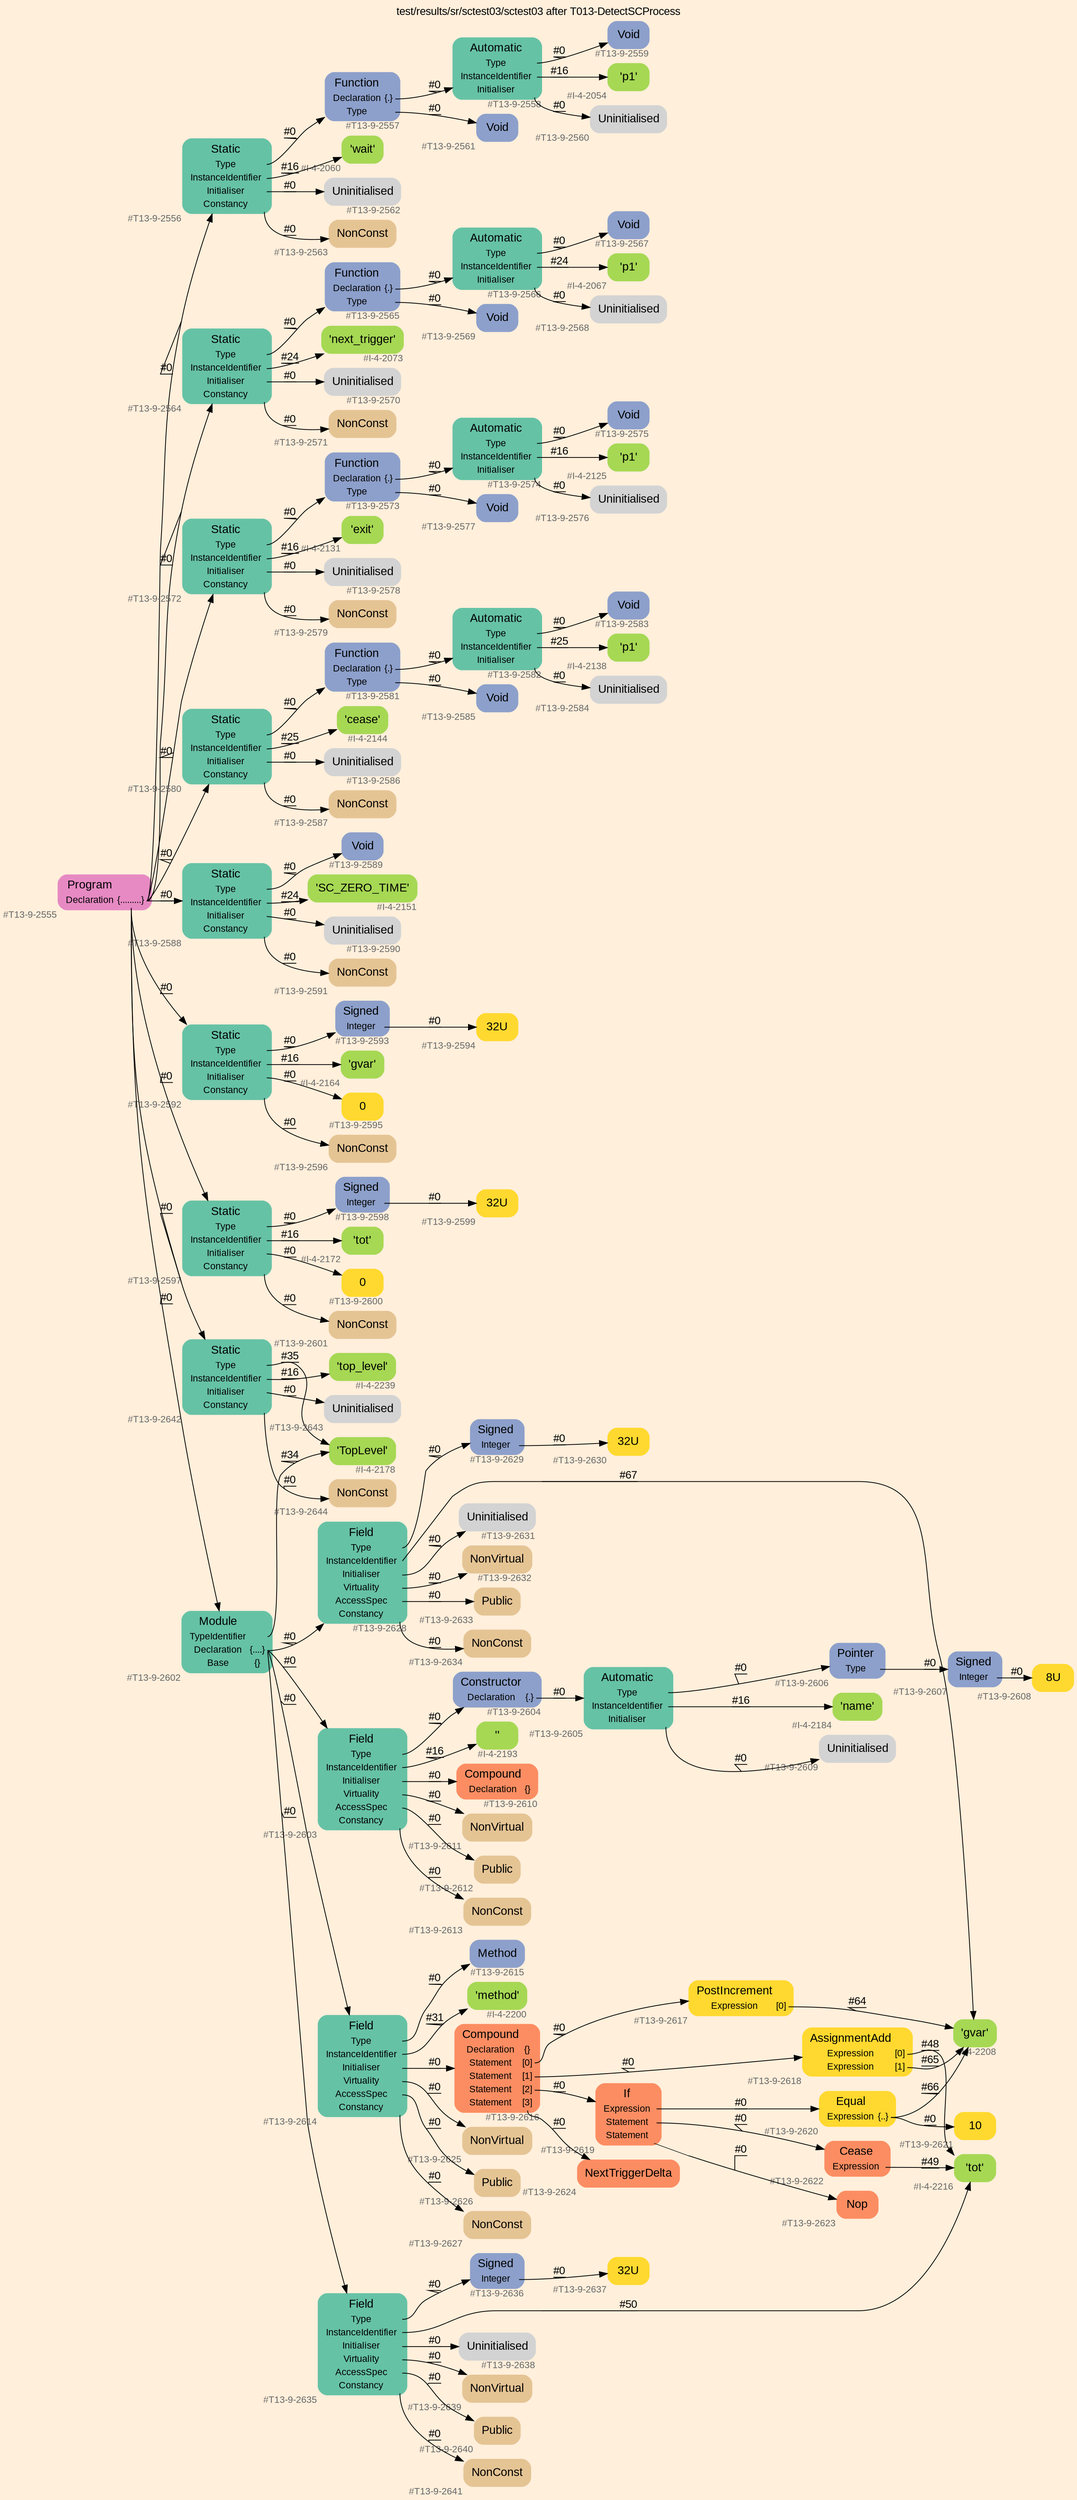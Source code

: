 digraph "test/results/sr/sctest03/sctest03 after T013-DetectSCProcess" {
label = "test/results/sr/sctest03/sctest03 after T013-DetectSCProcess"
labelloc = t
graph [
    rankdir = "LR"
    ranksep = 0.3
    bgcolor = antiquewhite1
    color = black
    fontcolor = black
    fontname = "Arial"
];
node [
    fontname = "Arial"
];
edge [
    fontname = "Arial"
];

// -------------------- node figure --------------------
// -------- block #T13-9-2555 ----------
"#T13-9-2555" [
    fillcolor = "/set28/4"
    xlabel = "#T13-9-2555"
    fontsize = "12"
    fontcolor = grey40
    shape = "plaintext"
    label = <<TABLE BORDER="0" CELLBORDER="0" CELLSPACING="0">
     <TR><TD><FONT COLOR="black" POINT-SIZE="15">Program</FONT></TD></TR>
     <TR><TD><FONT COLOR="black" POINT-SIZE="12">Declaration</FONT></TD><TD PORT="port0"><FONT COLOR="black" POINT-SIZE="12">{.........}</FONT></TD></TR>
    </TABLE>>
    style = "rounded,filled"
];

// -------- block #T13-9-2556 ----------
"#T13-9-2556" [
    fillcolor = "/set28/1"
    xlabel = "#T13-9-2556"
    fontsize = "12"
    fontcolor = grey40
    shape = "plaintext"
    label = <<TABLE BORDER="0" CELLBORDER="0" CELLSPACING="0">
     <TR><TD><FONT COLOR="black" POINT-SIZE="15">Static</FONT></TD></TR>
     <TR><TD><FONT COLOR="black" POINT-SIZE="12">Type</FONT></TD><TD PORT="port0"></TD></TR>
     <TR><TD><FONT COLOR="black" POINT-SIZE="12">InstanceIdentifier</FONT></TD><TD PORT="port1"></TD></TR>
     <TR><TD><FONT COLOR="black" POINT-SIZE="12">Initialiser</FONT></TD><TD PORT="port2"></TD></TR>
     <TR><TD><FONT COLOR="black" POINT-SIZE="12">Constancy</FONT></TD><TD PORT="port3"></TD></TR>
    </TABLE>>
    style = "rounded,filled"
];

// -------- block #T13-9-2557 ----------
"#T13-9-2557" [
    fillcolor = "/set28/3"
    xlabel = "#T13-9-2557"
    fontsize = "12"
    fontcolor = grey40
    shape = "plaintext"
    label = <<TABLE BORDER="0" CELLBORDER="0" CELLSPACING="0">
     <TR><TD><FONT COLOR="black" POINT-SIZE="15">Function</FONT></TD></TR>
     <TR><TD><FONT COLOR="black" POINT-SIZE="12">Declaration</FONT></TD><TD PORT="port0"><FONT COLOR="black" POINT-SIZE="12">{.}</FONT></TD></TR>
     <TR><TD><FONT COLOR="black" POINT-SIZE="12">Type</FONT></TD><TD PORT="port1"></TD></TR>
    </TABLE>>
    style = "rounded,filled"
];

// -------- block #T13-9-2558 ----------
"#T13-9-2558" [
    fillcolor = "/set28/1"
    xlabel = "#T13-9-2558"
    fontsize = "12"
    fontcolor = grey40
    shape = "plaintext"
    label = <<TABLE BORDER="0" CELLBORDER="0" CELLSPACING="0">
     <TR><TD><FONT COLOR="black" POINT-SIZE="15">Automatic</FONT></TD></TR>
     <TR><TD><FONT COLOR="black" POINT-SIZE="12">Type</FONT></TD><TD PORT="port0"></TD></TR>
     <TR><TD><FONT COLOR="black" POINT-SIZE="12">InstanceIdentifier</FONT></TD><TD PORT="port1"></TD></TR>
     <TR><TD><FONT COLOR="black" POINT-SIZE="12">Initialiser</FONT></TD><TD PORT="port2"></TD></TR>
    </TABLE>>
    style = "rounded,filled"
];

// -------- block #T13-9-2559 ----------
"#T13-9-2559" [
    fillcolor = "/set28/3"
    xlabel = "#T13-9-2559"
    fontsize = "12"
    fontcolor = grey40
    shape = "plaintext"
    label = <<TABLE BORDER="0" CELLBORDER="0" CELLSPACING="0">
     <TR><TD><FONT COLOR="black" POINT-SIZE="15">Void</FONT></TD></TR>
    </TABLE>>
    style = "rounded,filled"
];

// -------- block #I-4-2054 ----------
"#I-4-2054" [
    fillcolor = "/set28/5"
    xlabel = "#I-4-2054"
    fontsize = "12"
    fontcolor = grey40
    shape = "plaintext"
    label = <<TABLE BORDER="0" CELLBORDER="0" CELLSPACING="0">
     <TR><TD><FONT COLOR="black" POINT-SIZE="15">'p1'</FONT></TD></TR>
    </TABLE>>
    style = "rounded,filled"
];

// -------- block #T13-9-2560 ----------
"#T13-9-2560" [
    xlabel = "#T13-9-2560"
    fontsize = "12"
    fontcolor = grey40
    shape = "plaintext"
    label = <<TABLE BORDER="0" CELLBORDER="0" CELLSPACING="0">
     <TR><TD><FONT COLOR="black" POINT-SIZE="15">Uninitialised</FONT></TD></TR>
    </TABLE>>
    style = "rounded,filled"
];

// -------- block #T13-9-2561 ----------
"#T13-9-2561" [
    fillcolor = "/set28/3"
    xlabel = "#T13-9-2561"
    fontsize = "12"
    fontcolor = grey40
    shape = "plaintext"
    label = <<TABLE BORDER="0" CELLBORDER="0" CELLSPACING="0">
     <TR><TD><FONT COLOR="black" POINT-SIZE="15">Void</FONT></TD></TR>
    </TABLE>>
    style = "rounded,filled"
];

// -------- block #I-4-2060 ----------
"#I-4-2060" [
    fillcolor = "/set28/5"
    xlabel = "#I-4-2060"
    fontsize = "12"
    fontcolor = grey40
    shape = "plaintext"
    label = <<TABLE BORDER="0" CELLBORDER="0" CELLSPACING="0">
     <TR><TD><FONT COLOR="black" POINT-SIZE="15">'wait'</FONT></TD></TR>
    </TABLE>>
    style = "rounded,filled"
];

// -------- block #T13-9-2562 ----------
"#T13-9-2562" [
    xlabel = "#T13-9-2562"
    fontsize = "12"
    fontcolor = grey40
    shape = "plaintext"
    label = <<TABLE BORDER="0" CELLBORDER="0" CELLSPACING="0">
     <TR><TD><FONT COLOR="black" POINT-SIZE="15">Uninitialised</FONT></TD></TR>
    </TABLE>>
    style = "rounded,filled"
];

// -------- block #T13-9-2563 ----------
"#T13-9-2563" [
    fillcolor = "/set28/7"
    xlabel = "#T13-9-2563"
    fontsize = "12"
    fontcolor = grey40
    shape = "plaintext"
    label = <<TABLE BORDER="0" CELLBORDER="0" CELLSPACING="0">
     <TR><TD><FONT COLOR="black" POINT-SIZE="15">NonConst</FONT></TD></TR>
    </TABLE>>
    style = "rounded,filled"
];

// -------- block #T13-9-2564 ----------
"#T13-9-2564" [
    fillcolor = "/set28/1"
    xlabel = "#T13-9-2564"
    fontsize = "12"
    fontcolor = grey40
    shape = "plaintext"
    label = <<TABLE BORDER="0" CELLBORDER="0" CELLSPACING="0">
     <TR><TD><FONT COLOR="black" POINT-SIZE="15">Static</FONT></TD></TR>
     <TR><TD><FONT COLOR="black" POINT-SIZE="12">Type</FONT></TD><TD PORT="port0"></TD></TR>
     <TR><TD><FONT COLOR="black" POINT-SIZE="12">InstanceIdentifier</FONT></TD><TD PORT="port1"></TD></TR>
     <TR><TD><FONT COLOR="black" POINT-SIZE="12">Initialiser</FONT></TD><TD PORT="port2"></TD></TR>
     <TR><TD><FONT COLOR="black" POINT-SIZE="12">Constancy</FONT></TD><TD PORT="port3"></TD></TR>
    </TABLE>>
    style = "rounded,filled"
];

// -------- block #T13-9-2565 ----------
"#T13-9-2565" [
    fillcolor = "/set28/3"
    xlabel = "#T13-9-2565"
    fontsize = "12"
    fontcolor = grey40
    shape = "plaintext"
    label = <<TABLE BORDER="0" CELLBORDER="0" CELLSPACING="0">
     <TR><TD><FONT COLOR="black" POINT-SIZE="15">Function</FONT></TD></TR>
     <TR><TD><FONT COLOR="black" POINT-SIZE="12">Declaration</FONT></TD><TD PORT="port0"><FONT COLOR="black" POINT-SIZE="12">{.}</FONT></TD></TR>
     <TR><TD><FONT COLOR="black" POINT-SIZE="12">Type</FONT></TD><TD PORT="port1"></TD></TR>
    </TABLE>>
    style = "rounded,filled"
];

// -------- block #T13-9-2566 ----------
"#T13-9-2566" [
    fillcolor = "/set28/1"
    xlabel = "#T13-9-2566"
    fontsize = "12"
    fontcolor = grey40
    shape = "plaintext"
    label = <<TABLE BORDER="0" CELLBORDER="0" CELLSPACING="0">
     <TR><TD><FONT COLOR="black" POINT-SIZE="15">Automatic</FONT></TD></TR>
     <TR><TD><FONT COLOR="black" POINT-SIZE="12">Type</FONT></TD><TD PORT="port0"></TD></TR>
     <TR><TD><FONT COLOR="black" POINT-SIZE="12">InstanceIdentifier</FONT></TD><TD PORT="port1"></TD></TR>
     <TR><TD><FONT COLOR="black" POINT-SIZE="12">Initialiser</FONT></TD><TD PORT="port2"></TD></TR>
    </TABLE>>
    style = "rounded,filled"
];

// -------- block #T13-9-2567 ----------
"#T13-9-2567" [
    fillcolor = "/set28/3"
    xlabel = "#T13-9-2567"
    fontsize = "12"
    fontcolor = grey40
    shape = "plaintext"
    label = <<TABLE BORDER="0" CELLBORDER="0" CELLSPACING="0">
     <TR><TD><FONT COLOR="black" POINT-SIZE="15">Void</FONT></TD></TR>
    </TABLE>>
    style = "rounded,filled"
];

// -------- block #I-4-2067 ----------
"#I-4-2067" [
    fillcolor = "/set28/5"
    xlabel = "#I-4-2067"
    fontsize = "12"
    fontcolor = grey40
    shape = "plaintext"
    label = <<TABLE BORDER="0" CELLBORDER="0" CELLSPACING="0">
     <TR><TD><FONT COLOR="black" POINT-SIZE="15">'p1'</FONT></TD></TR>
    </TABLE>>
    style = "rounded,filled"
];

// -------- block #T13-9-2568 ----------
"#T13-9-2568" [
    xlabel = "#T13-9-2568"
    fontsize = "12"
    fontcolor = grey40
    shape = "plaintext"
    label = <<TABLE BORDER="0" CELLBORDER="0" CELLSPACING="0">
     <TR><TD><FONT COLOR="black" POINT-SIZE="15">Uninitialised</FONT></TD></TR>
    </TABLE>>
    style = "rounded,filled"
];

// -------- block #T13-9-2569 ----------
"#T13-9-2569" [
    fillcolor = "/set28/3"
    xlabel = "#T13-9-2569"
    fontsize = "12"
    fontcolor = grey40
    shape = "plaintext"
    label = <<TABLE BORDER="0" CELLBORDER="0" CELLSPACING="0">
     <TR><TD><FONT COLOR="black" POINT-SIZE="15">Void</FONT></TD></TR>
    </TABLE>>
    style = "rounded,filled"
];

// -------- block #I-4-2073 ----------
"#I-4-2073" [
    fillcolor = "/set28/5"
    xlabel = "#I-4-2073"
    fontsize = "12"
    fontcolor = grey40
    shape = "plaintext"
    label = <<TABLE BORDER="0" CELLBORDER="0" CELLSPACING="0">
     <TR><TD><FONT COLOR="black" POINT-SIZE="15">'next_trigger'</FONT></TD></TR>
    </TABLE>>
    style = "rounded,filled"
];

// -------- block #T13-9-2570 ----------
"#T13-9-2570" [
    xlabel = "#T13-9-2570"
    fontsize = "12"
    fontcolor = grey40
    shape = "plaintext"
    label = <<TABLE BORDER="0" CELLBORDER="0" CELLSPACING="0">
     <TR><TD><FONT COLOR="black" POINT-SIZE="15">Uninitialised</FONT></TD></TR>
    </TABLE>>
    style = "rounded,filled"
];

// -------- block #T13-9-2571 ----------
"#T13-9-2571" [
    fillcolor = "/set28/7"
    xlabel = "#T13-9-2571"
    fontsize = "12"
    fontcolor = grey40
    shape = "plaintext"
    label = <<TABLE BORDER="0" CELLBORDER="0" CELLSPACING="0">
     <TR><TD><FONT COLOR="black" POINT-SIZE="15">NonConst</FONT></TD></TR>
    </TABLE>>
    style = "rounded,filled"
];

// -------- block #T13-9-2572 ----------
"#T13-9-2572" [
    fillcolor = "/set28/1"
    xlabel = "#T13-9-2572"
    fontsize = "12"
    fontcolor = grey40
    shape = "plaintext"
    label = <<TABLE BORDER="0" CELLBORDER="0" CELLSPACING="0">
     <TR><TD><FONT COLOR="black" POINT-SIZE="15">Static</FONT></TD></TR>
     <TR><TD><FONT COLOR="black" POINT-SIZE="12">Type</FONT></TD><TD PORT="port0"></TD></TR>
     <TR><TD><FONT COLOR="black" POINT-SIZE="12">InstanceIdentifier</FONT></TD><TD PORT="port1"></TD></TR>
     <TR><TD><FONT COLOR="black" POINT-SIZE="12">Initialiser</FONT></TD><TD PORT="port2"></TD></TR>
     <TR><TD><FONT COLOR="black" POINT-SIZE="12">Constancy</FONT></TD><TD PORT="port3"></TD></TR>
    </TABLE>>
    style = "rounded,filled"
];

// -------- block #T13-9-2573 ----------
"#T13-9-2573" [
    fillcolor = "/set28/3"
    xlabel = "#T13-9-2573"
    fontsize = "12"
    fontcolor = grey40
    shape = "plaintext"
    label = <<TABLE BORDER="0" CELLBORDER="0" CELLSPACING="0">
     <TR><TD><FONT COLOR="black" POINT-SIZE="15">Function</FONT></TD></TR>
     <TR><TD><FONT COLOR="black" POINT-SIZE="12">Declaration</FONT></TD><TD PORT="port0"><FONT COLOR="black" POINT-SIZE="12">{.}</FONT></TD></TR>
     <TR><TD><FONT COLOR="black" POINT-SIZE="12">Type</FONT></TD><TD PORT="port1"></TD></TR>
    </TABLE>>
    style = "rounded,filled"
];

// -------- block #T13-9-2574 ----------
"#T13-9-2574" [
    fillcolor = "/set28/1"
    xlabel = "#T13-9-2574"
    fontsize = "12"
    fontcolor = grey40
    shape = "plaintext"
    label = <<TABLE BORDER="0" CELLBORDER="0" CELLSPACING="0">
     <TR><TD><FONT COLOR="black" POINT-SIZE="15">Automatic</FONT></TD></TR>
     <TR><TD><FONT COLOR="black" POINT-SIZE="12">Type</FONT></TD><TD PORT="port0"></TD></TR>
     <TR><TD><FONT COLOR="black" POINT-SIZE="12">InstanceIdentifier</FONT></TD><TD PORT="port1"></TD></TR>
     <TR><TD><FONT COLOR="black" POINT-SIZE="12">Initialiser</FONT></TD><TD PORT="port2"></TD></TR>
    </TABLE>>
    style = "rounded,filled"
];

// -------- block #T13-9-2575 ----------
"#T13-9-2575" [
    fillcolor = "/set28/3"
    xlabel = "#T13-9-2575"
    fontsize = "12"
    fontcolor = grey40
    shape = "plaintext"
    label = <<TABLE BORDER="0" CELLBORDER="0" CELLSPACING="0">
     <TR><TD><FONT COLOR="black" POINT-SIZE="15">Void</FONT></TD></TR>
    </TABLE>>
    style = "rounded,filled"
];

// -------- block #I-4-2125 ----------
"#I-4-2125" [
    fillcolor = "/set28/5"
    xlabel = "#I-4-2125"
    fontsize = "12"
    fontcolor = grey40
    shape = "plaintext"
    label = <<TABLE BORDER="0" CELLBORDER="0" CELLSPACING="0">
     <TR><TD><FONT COLOR="black" POINT-SIZE="15">'p1'</FONT></TD></TR>
    </TABLE>>
    style = "rounded,filled"
];

// -------- block #T13-9-2576 ----------
"#T13-9-2576" [
    xlabel = "#T13-9-2576"
    fontsize = "12"
    fontcolor = grey40
    shape = "plaintext"
    label = <<TABLE BORDER="0" CELLBORDER="0" CELLSPACING="0">
     <TR><TD><FONT COLOR="black" POINT-SIZE="15">Uninitialised</FONT></TD></TR>
    </TABLE>>
    style = "rounded,filled"
];

// -------- block #T13-9-2577 ----------
"#T13-9-2577" [
    fillcolor = "/set28/3"
    xlabel = "#T13-9-2577"
    fontsize = "12"
    fontcolor = grey40
    shape = "plaintext"
    label = <<TABLE BORDER="0" CELLBORDER="0" CELLSPACING="0">
     <TR><TD><FONT COLOR="black" POINT-SIZE="15">Void</FONT></TD></TR>
    </TABLE>>
    style = "rounded,filled"
];

// -------- block #I-4-2131 ----------
"#I-4-2131" [
    fillcolor = "/set28/5"
    xlabel = "#I-4-2131"
    fontsize = "12"
    fontcolor = grey40
    shape = "plaintext"
    label = <<TABLE BORDER="0" CELLBORDER="0" CELLSPACING="0">
     <TR><TD><FONT COLOR="black" POINT-SIZE="15">'exit'</FONT></TD></TR>
    </TABLE>>
    style = "rounded,filled"
];

// -------- block #T13-9-2578 ----------
"#T13-9-2578" [
    xlabel = "#T13-9-2578"
    fontsize = "12"
    fontcolor = grey40
    shape = "plaintext"
    label = <<TABLE BORDER="0" CELLBORDER="0" CELLSPACING="0">
     <TR><TD><FONT COLOR="black" POINT-SIZE="15">Uninitialised</FONT></TD></TR>
    </TABLE>>
    style = "rounded,filled"
];

// -------- block #T13-9-2579 ----------
"#T13-9-2579" [
    fillcolor = "/set28/7"
    xlabel = "#T13-9-2579"
    fontsize = "12"
    fontcolor = grey40
    shape = "plaintext"
    label = <<TABLE BORDER="0" CELLBORDER="0" CELLSPACING="0">
     <TR><TD><FONT COLOR="black" POINT-SIZE="15">NonConst</FONT></TD></TR>
    </TABLE>>
    style = "rounded,filled"
];

// -------- block #T13-9-2580 ----------
"#T13-9-2580" [
    fillcolor = "/set28/1"
    xlabel = "#T13-9-2580"
    fontsize = "12"
    fontcolor = grey40
    shape = "plaintext"
    label = <<TABLE BORDER="0" CELLBORDER="0" CELLSPACING="0">
     <TR><TD><FONT COLOR="black" POINT-SIZE="15">Static</FONT></TD></TR>
     <TR><TD><FONT COLOR="black" POINT-SIZE="12">Type</FONT></TD><TD PORT="port0"></TD></TR>
     <TR><TD><FONT COLOR="black" POINT-SIZE="12">InstanceIdentifier</FONT></TD><TD PORT="port1"></TD></TR>
     <TR><TD><FONT COLOR="black" POINT-SIZE="12">Initialiser</FONT></TD><TD PORT="port2"></TD></TR>
     <TR><TD><FONT COLOR="black" POINT-SIZE="12">Constancy</FONT></TD><TD PORT="port3"></TD></TR>
    </TABLE>>
    style = "rounded,filled"
];

// -------- block #T13-9-2581 ----------
"#T13-9-2581" [
    fillcolor = "/set28/3"
    xlabel = "#T13-9-2581"
    fontsize = "12"
    fontcolor = grey40
    shape = "plaintext"
    label = <<TABLE BORDER="0" CELLBORDER="0" CELLSPACING="0">
     <TR><TD><FONT COLOR="black" POINT-SIZE="15">Function</FONT></TD></TR>
     <TR><TD><FONT COLOR="black" POINT-SIZE="12">Declaration</FONT></TD><TD PORT="port0"><FONT COLOR="black" POINT-SIZE="12">{.}</FONT></TD></TR>
     <TR><TD><FONT COLOR="black" POINT-SIZE="12">Type</FONT></TD><TD PORT="port1"></TD></TR>
    </TABLE>>
    style = "rounded,filled"
];

// -------- block #T13-9-2582 ----------
"#T13-9-2582" [
    fillcolor = "/set28/1"
    xlabel = "#T13-9-2582"
    fontsize = "12"
    fontcolor = grey40
    shape = "plaintext"
    label = <<TABLE BORDER="0" CELLBORDER="0" CELLSPACING="0">
     <TR><TD><FONT COLOR="black" POINT-SIZE="15">Automatic</FONT></TD></TR>
     <TR><TD><FONT COLOR="black" POINT-SIZE="12">Type</FONT></TD><TD PORT="port0"></TD></TR>
     <TR><TD><FONT COLOR="black" POINT-SIZE="12">InstanceIdentifier</FONT></TD><TD PORT="port1"></TD></TR>
     <TR><TD><FONT COLOR="black" POINT-SIZE="12">Initialiser</FONT></TD><TD PORT="port2"></TD></TR>
    </TABLE>>
    style = "rounded,filled"
];

// -------- block #T13-9-2583 ----------
"#T13-9-2583" [
    fillcolor = "/set28/3"
    xlabel = "#T13-9-2583"
    fontsize = "12"
    fontcolor = grey40
    shape = "plaintext"
    label = <<TABLE BORDER="0" CELLBORDER="0" CELLSPACING="0">
     <TR><TD><FONT COLOR="black" POINT-SIZE="15">Void</FONT></TD></TR>
    </TABLE>>
    style = "rounded,filled"
];

// -------- block #I-4-2138 ----------
"#I-4-2138" [
    fillcolor = "/set28/5"
    xlabel = "#I-4-2138"
    fontsize = "12"
    fontcolor = grey40
    shape = "plaintext"
    label = <<TABLE BORDER="0" CELLBORDER="0" CELLSPACING="0">
     <TR><TD><FONT COLOR="black" POINT-SIZE="15">'p1'</FONT></TD></TR>
    </TABLE>>
    style = "rounded,filled"
];

// -------- block #T13-9-2584 ----------
"#T13-9-2584" [
    xlabel = "#T13-9-2584"
    fontsize = "12"
    fontcolor = grey40
    shape = "plaintext"
    label = <<TABLE BORDER="0" CELLBORDER="0" CELLSPACING="0">
     <TR><TD><FONT COLOR="black" POINT-SIZE="15">Uninitialised</FONT></TD></TR>
    </TABLE>>
    style = "rounded,filled"
];

// -------- block #T13-9-2585 ----------
"#T13-9-2585" [
    fillcolor = "/set28/3"
    xlabel = "#T13-9-2585"
    fontsize = "12"
    fontcolor = grey40
    shape = "plaintext"
    label = <<TABLE BORDER="0" CELLBORDER="0" CELLSPACING="0">
     <TR><TD><FONT COLOR="black" POINT-SIZE="15">Void</FONT></TD></TR>
    </TABLE>>
    style = "rounded,filled"
];

// -------- block #I-4-2144 ----------
"#I-4-2144" [
    fillcolor = "/set28/5"
    xlabel = "#I-4-2144"
    fontsize = "12"
    fontcolor = grey40
    shape = "plaintext"
    label = <<TABLE BORDER="0" CELLBORDER="0" CELLSPACING="0">
     <TR><TD><FONT COLOR="black" POINT-SIZE="15">'cease'</FONT></TD></TR>
    </TABLE>>
    style = "rounded,filled"
];

// -------- block #T13-9-2586 ----------
"#T13-9-2586" [
    xlabel = "#T13-9-2586"
    fontsize = "12"
    fontcolor = grey40
    shape = "plaintext"
    label = <<TABLE BORDER="0" CELLBORDER="0" CELLSPACING="0">
     <TR><TD><FONT COLOR="black" POINT-SIZE="15">Uninitialised</FONT></TD></TR>
    </TABLE>>
    style = "rounded,filled"
];

// -------- block #T13-9-2587 ----------
"#T13-9-2587" [
    fillcolor = "/set28/7"
    xlabel = "#T13-9-2587"
    fontsize = "12"
    fontcolor = grey40
    shape = "plaintext"
    label = <<TABLE BORDER="0" CELLBORDER="0" CELLSPACING="0">
     <TR><TD><FONT COLOR="black" POINT-SIZE="15">NonConst</FONT></TD></TR>
    </TABLE>>
    style = "rounded,filled"
];

// -------- block #T13-9-2588 ----------
"#T13-9-2588" [
    fillcolor = "/set28/1"
    xlabel = "#T13-9-2588"
    fontsize = "12"
    fontcolor = grey40
    shape = "plaintext"
    label = <<TABLE BORDER="0" CELLBORDER="0" CELLSPACING="0">
     <TR><TD><FONT COLOR="black" POINT-SIZE="15">Static</FONT></TD></TR>
     <TR><TD><FONT COLOR="black" POINT-SIZE="12">Type</FONT></TD><TD PORT="port0"></TD></TR>
     <TR><TD><FONT COLOR="black" POINT-SIZE="12">InstanceIdentifier</FONT></TD><TD PORT="port1"></TD></TR>
     <TR><TD><FONT COLOR="black" POINT-SIZE="12">Initialiser</FONT></TD><TD PORT="port2"></TD></TR>
     <TR><TD><FONT COLOR="black" POINT-SIZE="12">Constancy</FONT></TD><TD PORT="port3"></TD></TR>
    </TABLE>>
    style = "rounded,filled"
];

// -------- block #T13-9-2589 ----------
"#T13-9-2589" [
    fillcolor = "/set28/3"
    xlabel = "#T13-9-2589"
    fontsize = "12"
    fontcolor = grey40
    shape = "plaintext"
    label = <<TABLE BORDER="0" CELLBORDER="0" CELLSPACING="0">
     <TR><TD><FONT COLOR="black" POINT-SIZE="15">Void</FONT></TD></TR>
    </TABLE>>
    style = "rounded,filled"
];

// -------- block #I-4-2151 ----------
"#I-4-2151" [
    fillcolor = "/set28/5"
    xlabel = "#I-4-2151"
    fontsize = "12"
    fontcolor = grey40
    shape = "plaintext"
    label = <<TABLE BORDER="0" CELLBORDER="0" CELLSPACING="0">
     <TR><TD><FONT COLOR="black" POINT-SIZE="15">'SC_ZERO_TIME'</FONT></TD></TR>
    </TABLE>>
    style = "rounded,filled"
];

// -------- block #T13-9-2590 ----------
"#T13-9-2590" [
    xlabel = "#T13-9-2590"
    fontsize = "12"
    fontcolor = grey40
    shape = "plaintext"
    label = <<TABLE BORDER="0" CELLBORDER="0" CELLSPACING="0">
     <TR><TD><FONT COLOR="black" POINT-SIZE="15">Uninitialised</FONT></TD></TR>
    </TABLE>>
    style = "rounded,filled"
];

// -------- block #T13-9-2591 ----------
"#T13-9-2591" [
    fillcolor = "/set28/7"
    xlabel = "#T13-9-2591"
    fontsize = "12"
    fontcolor = grey40
    shape = "plaintext"
    label = <<TABLE BORDER="0" CELLBORDER="0" CELLSPACING="0">
     <TR><TD><FONT COLOR="black" POINT-SIZE="15">NonConst</FONT></TD></TR>
    </TABLE>>
    style = "rounded,filled"
];

// -------- block #T13-9-2592 ----------
"#T13-9-2592" [
    fillcolor = "/set28/1"
    xlabel = "#T13-9-2592"
    fontsize = "12"
    fontcolor = grey40
    shape = "plaintext"
    label = <<TABLE BORDER="0" CELLBORDER="0" CELLSPACING="0">
     <TR><TD><FONT COLOR="black" POINT-SIZE="15">Static</FONT></TD></TR>
     <TR><TD><FONT COLOR="black" POINT-SIZE="12">Type</FONT></TD><TD PORT="port0"></TD></TR>
     <TR><TD><FONT COLOR="black" POINT-SIZE="12">InstanceIdentifier</FONT></TD><TD PORT="port1"></TD></TR>
     <TR><TD><FONT COLOR="black" POINT-SIZE="12">Initialiser</FONT></TD><TD PORT="port2"></TD></TR>
     <TR><TD><FONT COLOR="black" POINT-SIZE="12">Constancy</FONT></TD><TD PORT="port3"></TD></TR>
    </TABLE>>
    style = "rounded,filled"
];

// -------- block #T13-9-2593 ----------
"#T13-9-2593" [
    fillcolor = "/set28/3"
    xlabel = "#T13-9-2593"
    fontsize = "12"
    fontcolor = grey40
    shape = "plaintext"
    label = <<TABLE BORDER="0" CELLBORDER="0" CELLSPACING="0">
     <TR><TD><FONT COLOR="black" POINT-SIZE="15">Signed</FONT></TD></TR>
     <TR><TD><FONT COLOR="black" POINT-SIZE="12">Integer</FONT></TD><TD PORT="port0"></TD></TR>
    </TABLE>>
    style = "rounded,filled"
];

// -------- block #T13-9-2594 ----------
"#T13-9-2594" [
    fillcolor = "/set28/6"
    xlabel = "#T13-9-2594"
    fontsize = "12"
    fontcolor = grey40
    shape = "plaintext"
    label = <<TABLE BORDER="0" CELLBORDER="0" CELLSPACING="0">
     <TR><TD><FONT COLOR="black" POINT-SIZE="15">32U</FONT></TD></TR>
    </TABLE>>
    style = "rounded,filled"
];

// -------- block #I-4-2164 ----------
"#I-4-2164" [
    fillcolor = "/set28/5"
    xlabel = "#I-4-2164"
    fontsize = "12"
    fontcolor = grey40
    shape = "plaintext"
    label = <<TABLE BORDER="0" CELLBORDER="0" CELLSPACING="0">
     <TR><TD><FONT COLOR="black" POINT-SIZE="15">'gvar'</FONT></TD></TR>
    </TABLE>>
    style = "rounded,filled"
];

// -------- block #T13-9-2595 ----------
"#T13-9-2595" [
    fillcolor = "/set28/6"
    xlabel = "#T13-9-2595"
    fontsize = "12"
    fontcolor = grey40
    shape = "plaintext"
    label = <<TABLE BORDER="0" CELLBORDER="0" CELLSPACING="0">
     <TR><TD><FONT COLOR="black" POINT-SIZE="15">0</FONT></TD></TR>
    </TABLE>>
    style = "rounded,filled"
];

// -------- block #T13-9-2596 ----------
"#T13-9-2596" [
    fillcolor = "/set28/7"
    xlabel = "#T13-9-2596"
    fontsize = "12"
    fontcolor = grey40
    shape = "plaintext"
    label = <<TABLE BORDER="0" CELLBORDER="0" CELLSPACING="0">
     <TR><TD><FONT COLOR="black" POINT-SIZE="15">NonConst</FONT></TD></TR>
    </TABLE>>
    style = "rounded,filled"
];

// -------- block #T13-9-2597 ----------
"#T13-9-2597" [
    fillcolor = "/set28/1"
    xlabel = "#T13-9-2597"
    fontsize = "12"
    fontcolor = grey40
    shape = "plaintext"
    label = <<TABLE BORDER="0" CELLBORDER="0" CELLSPACING="0">
     <TR><TD><FONT COLOR="black" POINT-SIZE="15">Static</FONT></TD></TR>
     <TR><TD><FONT COLOR="black" POINT-SIZE="12">Type</FONT></TD><TD PORT="port0"></TD></TR>
     <TR><TD><FONT COLOR="black" POINT-SIZE="12">InstanceIdentifier</FONT></TD><TD PORT="port1"></TD></TR>
     <TR><TD><FONT COLOR="black" POINT-SIZE="12">Initialiser</FONT></TD><TD PORT="port2"></TD></TR>
     <TR><TD><FONT COLOR="black" POINT-SIZE="12">Constancy</FONT></TD><TD PORT="port3"></TD></TR>
    </TABLE>>
    style = "rounded,filled"
];

// -------- block #T13-9-2598 ----------
"#T13-9-2598" [
    fillcolor = "/set28/3"
    xlabel = "#T13-9-2598"
    fontsize = "12"
    fontcolor = grey40
    shape = "plaintext"
    label = <<TABLE BORDER="0" CELLBORDER="0" CELLSPACING="0">
     <TR><TD><FONT COLOR="black" POINT-SIZE="15">Signed</FONT></TD></TR>
     <TR><TD><FONT COLOR="black" POINT-SIZE="12">Integer</FONT></TD><TD PORT="port0"></TD></TR>
    </TABLE>>
    style = "rounded,filled"
];

// -------- block #T13-9-2599 ----------
"#T13-9-2599" [
    fillcolor = "/set28/6"
    xlabel = "#T13-9-2599"
    fontsize = "12"
    fontcolor = grey40
    shape = "plaintext"
    label = <<TABLE BORDER="0" CELLBORDER="0" CELLSPACING="0">
     <TR><TD><FONT COLOR="black" POINT-SIZE="15">32U</FONT></TD></TR>
    </TABLE>>
    style = "rounded,filled"
];

// -------- block #I-4-2172 ----------
"#I-4-2172" [
    fillcolor = "/set28/5"
    xlabel = "#I-4-2172"
    fontsize = "12"
    fontcolor = grey40
    shape = "plaintext"
    label = <<TABLE BORDER="0" CELLBORDER="0" CELLSPACING="0">
     <TR><TD><FONT COLOR="black" POINT-SIZE="15">'tot'</FONT></TD></TR>
    </TABLE>>
    style = "rounded,filled"
];

// -------- block #T13-9-2600 ----------
"#T13-9-2600" [
    fillcolor = "/set28/6"
    xlabel = "#T13-9-2600"
    fontsize = "12"
    fontcolor = grey40
    shape = "plaintext"
    label = <<TABLE BORDER="0" CELLBORDER="0" CELLSPACING="0">
     <TR><TD><FONT COLOR="black" POINT-SIZE="15">0</FONT></TD></TR>
    </TABLE>>
    style = "rounded,filled"
];

// -------- block #T13-9-2601 ----------
"#T13-9-2601" [
    fillcolor = "/set28/7"
    xlabel = "#T13-9-2601"
    fontsize = "12"
    fontcolor = grey40
    shape = "plaintext"
    label = <<TABLE BORDER="0" CELLBORDER="0" CELLSPACING="0">
     <TR><TD><FONT COLOR="black" POINT-SIZE="15">NonConst</FONT></TD></TR>
    </TABLE>>
    style = "rounded,filled"
];

// -------- block #T13-9-2602 ----------
"#T13-9-2602" [
    fillcolor = "/set28/1"
    xlabel = "#T13-9-2602"
    fontsize = "12"
    fontcolor = grey40
    shape = "plaintext"
    label = <<TABLE BORDER="0" CELLBORDER="0" CELLSPACING="0">
     <TR><TD><FONT COLOR="black" POINT-SIZE="15">Module</FONT></TD></TR>
     <TR><TD><FONT COLOR="black" POINT-SIZE="12">TypeIdentifier</FONT></TD><TD PORT="port0"></TD></TR>
     <TR><TD><FONT COLOR="black" POINT-SIZE="12">Declaration</FONT></TD><TD PORT="port1"><FONT COLOR="black" POINT-SIZE="12">{....}</FONT></TD></TR>
     <TR><TD><FONT COLOR="black" POINT-SIZE="12">Base</FONT></TD><TD PORT="port2"><FONT COLOR="black" POINT-SIZE="12">{}</FONT></TD></TR>
    </TABLE>>
    style = "rounded,filled"
];

// -------- block #I-4-2178 ----------
"#I-4-2178" [
    fillcolor = "/set28/5"
    xlabel = "#I-4-2178"
    fontsize = "12"
    fontcolor = grey40
    shape = "plaintext"
    label = <<TABLE BORDER="0" CELLBORDER="0" CELLSPACING="0">
     <TR><TD><FONT COLOR="black" POINT-SIZE="15">'TopLevel'</FONT></TD></TR>
    </TABLE>>
    style = "rounded,filled"
];

// -------- block #T13-9-2603 ----------
"#T13-9-2603" [
    fillcolor = "/set28/1"
    xlabel = "#T13-9-2603"
    fontsize = "12"
    fontcolor = grey40
    shape = "plaintext"
    label = <<TABLE BORDER="0" CELLBORDER="0" CELLSPACING="0">
     <TR><TD><FONT COLOR="black" POINT-SIZE="15">Field</FONT></TD></TR>
     <TR><TD><FONT COLOR="black" POINT-SIZE="12">Type</FONT></TD><TD PORT="port0"></TD></TR>
     <TR><TD><FONT COLOR="black" POINT-SIZE="12">InstanceIdentifier</FONT></TD><TD PORT="port1"></TD></TR>
     <TR><TD><FONT COLOR="black" POINT-SIZE="12">Initialiser</FONT></TD><TD PORT="port2"></TD></TR>
     <TR><TD><FONT COLOR="black" POINT-SIZE="12">Virtuality</FONT></TD><TD PORT="port3"></TD></TR>
     <TR><TD><FONT COLOR="black" POINT-SIZE="12">AccessSpec</FONT></TD><TD PORT="port4"></TD></TR>
     <TR><TD><FONT COLOR="black" POINT-SIZE="12">Constancy</FONT></TD><TD PORT="port5"></TD></TR>
    </TABLE>>
    style = "rounded,filled"
];

// -------- block #T13-9-2604 ----------
"#T13-9-2604" [
    fillcolor = "/set28/3"
    xlabel = "#T13-9-2604"
    fontsize = "12"
    fontcolor = grey40
    shape = "plaintext"
    label = <<TABLE BORDER="0" CELLBORDER="0" CELLSPACING="0">
     <TR><TD><FONT COLOR="black" POINT-SIZE="15">Constructor</FONT></TD></TR>
     <TR><TD><FONT COLOR="black" POINT-SIZE="12">Declaration</FONT></TD><TD PORT="port0"><FONT COLOR="black" POINT-SIZE="12">{.}</FONT></TD></TR>
    </TABLE>>
    style = "rounded,filled"
];

// -------- block #T13-9-2605 ----------
"#T13-9-2605" [
    fillcolor = "/set28/1"
    xlabel = "#T13-9-2605"
    fontsize = "12"
    fontcolor = grey40
    shape = "plaintext"
    label = <<TABLE BORDER="0" CELLBORDER="0" CELLSPACING="0">
     <TR><TD><FONT COLOR="black" POINT-SIZE="15">Automatic</FONT></TD></TR>
     <TR><TD><FONT COLOR="black" POINT-SIZE="12">Type</FONT></TD><TD PORT="port0"></TD></TR>
     <TR><TD><FONT COLOR="black" POINT-SIZE="12">InstanceIdentifier</FONT></TD><TD PORT="port1"></TD></TR>
     <TR><TD><FONT COLOR="black" POINT-SIZE="12">Initialiser</FONT></TD><TD PORT="port2"></TD></TR>
    </TABLE>>
    style = "rounded,filled"
];

// -------- block #T13-9-2606 ----------
"#T13-9-2606" [
    fillcolor = "/set28/3"
    xlabel = "#T13-9-2606"
    fontsize = "12"
    fontcolor = grey40
    shape = "plaintext"
    label = <<TABLE BORDER="0" CELLBORDER="0" CELLSPACING="0">
     <TR><TD><FONT COLOR="black" POINT-SIZE="15">Pointer</FONT></TD></TR>
     <TR><TD><FONT COLOR="black" POINT-SIZE="12">Type</FONT></TD><TD PORT="port0"></TD></TR>
    </TABLE>>
    style = "rounded,filled"
];

// -------- block #T13-9-2607 ----------
"#T13-9-2607" [
    fillcolor = "/set28/3"
    xlabel = "#T13-9-2607"
    fontsize = "12"
    fontcolor = grey40
    shape = "plaintext"
    label = <<TABLE BORDER="0" CELLBORDER="0" CELLSPACING="0">
     <TR><TD><FONT COLOR="black" POINT-SIZE="15">Signed</FONT></TD></TR>
     <TR><TD><FONT COLOR="black" POINT-SIZE="12">Integer</FONT></TD><TD PORT="port0"></TD></TR>
    </TABLE>>
    style = "rounded,filled"
];

// -------- block #T13-9-2608 ----------
"#T13-9-2608" [
    fillcolor = "/set28/6"
    xlabel = "#T13-9-2608"
    fontsize = "12"
    fontcolor = grey40
    shape = "plaintext"
    label = <<TABLE BORDER="0" CELLBORDER="0" CELLSPACING="0">
     <TR><TD><FONT COLOR="black" POINT-SIZE="15">8U</FONT></TD></TR>
    </TABLE>>
    style = "rounded,filled"
];

// -------- block #I-4-2184 ----------
"#I-4-2184" [
    fillcolor = "/set28/5"
    xlabel = "#I-4-2184"
    fontsize = "12"
    fontcolor = grey40
    shape = "plaintext"
    label = <<TABLE BORDER="0" CELLBORDER="0" CELLSPACING="0">
     <TR><TD><FONT COLOR="black" POINT-SIZE="15">'name'</FONT></TD></TR>
    </TABLE>>
    style = "rounded,filled"
];

// -------- block #T13-9-2609 ----------
"#T13-9-2609" [
    xlabel = "#T13-9-2609"
    fontsize = "12"
    fontcolor = grey40
    shape = "plaintext"
    label = <<TABLE BORDER="0" CELLBORDER="0" CELLSPACING="0">
     <TR><TD><FONT COLOR="black" POINT-SIZE="15">Uninitialised</FONT></TD></TR>
    </TABLE>>
    style = "rounded,filled"
];

// -------- block #I-4-2193 ----------
"#I-4-2193" [
    fillcolor = "/set28/5"
    xlabel = "#I-4-2193"
    fontsize = "12"
    fontcolor = grey40
    shape = "plaintext"
    label = <<TABLE BORDER="0" CELLBORDER="0" CELLSPACING="0">
     <TR><TD><FONT COLOR="black" POINT-SIZE="15">''</FONT></TD></TR>
    </TABLE>>
    style = "rounded,filled"
];

// -------- block #T13-9-2610 ----------
"#T13-9-2610" [
    fillcolor = "/set28/2"
    xlabel = "#T13-9-2610"
    fontsize = "12"
    fontcolor = grey40
    shape = "plaintext"
    label = <<TABLE BORDER="0" CELLBORDER="0" CELLSPACING="0">
     <TR><TD><FONT COLOR="black" POINT-SIZE="15">Compound</FONT></TD></TR>
     <TR><TD><FONT COLOR="black" POINT-SIZE="12">Declaration</FONT></TD><TD PORT="port0"><FONT COLOR="black" POINT-SIZE="12">{}</FONT></TD></TR>
    </TABLE>>
    style = "rounded,filled"
];

// -------- block #T13-9-2611 ----------
"#T13-9-2611" [
    fillcolor = "/set28/7"
    xlabel = "#T13-9-2611"
    fontsize = "12"
    fontcolor = grey40
    shape = "plaintext"
    label = <<TABLE BORDER="0" CELLBORDER="0" CELLSPACING="0">
     <TR><TD><FONT COLOR="black" POINT-SIZE="15">NonVirtual</FONT></TD></TR>
    </TABLE>>
    style = "rounded,filled"
];

// -------- block #T13-9-2612 ----------
"#T13-9-2612" [
    fillcolor = "/set28/7"
    xlabel = "#T13-9-2612"
    fontsize = "12"
    fontcolor = grey40
    shape = "plaintext"
    label = <<TABLE BORDER="0" CELLBORDER="0" CELLSPACING="0">
     <TR><TD><FONT COLOR="black" POINT-SIZE="15">Public</FONT></TD></TR>
    </TABLE>>
    style = "rounded,filled"
];

// -------- block #T13-9-2613 ----------
"#T13-9-2613" [
    fillcolor = "/set28/7"
    xlabel = "#T13-9-2613"
    fontsize = "12"
    fontcolor = grey40
    shape = "plaintext"
    label = <<TABLE BORDER="0" CELLBORDER="0" CELLSPACING="0">
     <TR><TD><FONT COLOR="black" POINT-SIZE="15">NonConst</FONT></TD></TR>
    </TABLE>>
    style = "rounded,filled"
];

// -------- block #T13-9-2614 ----------
"#T13-9-2614" [
    fillcolor = "/set28/1"
    xlabel = "#T13-9-2614"
    fontsize = "12"
    fontcolor = grey40
    shape = "plaintext"
    label = <<TABLE BORDER="0" CELLBORDER="0" CELLSPACING="0">
     <TR><TD><FONT COLOR="black" POINT-SIZE="15">Field</FONT></TD></TR>
     <TR><TD><FONT COLOR="black" POINT-SIZE="12">Type</FONT></TD><TD PORT="port0"></TD></TR>
     <TR><TD><FONT COLOR="black" POINT-SIZE="12">InstanceIdentifier</FONT></TD><TD PORT="port1"></TD></TR>
     <TR><TD><FONT COLOR="black" POINT-SIZE="12">Initialiser</FONT></TD><TD PORT="port2"></TD></TR>
     <TR><TD><FONT COLOR="black" POINT-SIZE="12">Virtuality</FONT></TD><TD PORT="port3"></TD></TR>
     <TR><TD><FONT COLOR="black" POINT-SIZE="12">AccessSpec</FONT></TD><TD PORT="port4"></TD></TR>
     <TR><TD><FONT COLOR="black" POINT-SIZE="12">Constancy</FONT></TD><TD PORT="port5"></TD></TR>
    </TABLE>>
    style = "rounded,filled"
];

// -------- block #T13-9-2615 ----------
"#T13-9-2615" [
    fillcolor = "/set28/3"
    xlabel = "#T13-9-2615"
    fontsize = "12"
    fontcolor = grey40
    shape = "plaintext"
    label = <<TABLE BORDER="0" CELLBORDER="0" CELLSPACING="0">
     <TR><TD><FONT COLOR="black" POINT-SIZE="15">Method</FONT></TD></TR>
    </TABLE>>
    style = "rounded,filled"
];

// -------- block #I-4-2200 ----------
"#I-4-2200" [
    fillcolor = "/set28/5"
    xlabel = "#I-4-2200"
    fontsize = "12"
    fontcolor = grey40
    shape = "plaintext"
    label = <<TABLE BORDER="0" CELLBORDER="0" CELLSPACING="0">
     <TR><TD><FONT COLOR="black" POINT-SIZE="15">'method'</FONT></TD></TR>
    </TABLE>>
    style = "rounded,filled"
];

// -------- block #T13-9-2616 ----------
"#T13-9-2616" [
    fillcolor = "/set28/2"
    xlabel = "#T13-9-2616"
    fontsize = "12"
    fontcolor = grey40
    shape = "plaintext"
    label = <<TABLE BORDER="0" CELLBORDER="0" CELLSPACING="0">
     <TR><TD><FONT COLOR="black" POINT-SIZE="15">Compound</FONT></TD></TR>
     <TR><TD><FONT COLOR="black" POINT-SIZE="12">Declaration</FONT></TD><TD PORT="port0"><FONT COLOR="black" POINT-SIZE="12">{}</FONT></TD></TR>
     <TR><TD><FONT COLOR="black" POINT-SIZE="12">Statement</FONT></TD><TD PORT="port1"><FONT COLOR="black" POINT-SIZE="12">[0]</FONT></TD></TR>
     <TR><TD><FONT COLOR="black" POINT-SIZE="12">Statement</FONT></TD><TD PORT="port2"><FONT COLOR="black" POINT-SIZE="12">[1]</FONT></TD></TR>
     <TR><TD><FONT COLOR="black" POINT-SIZE="12">Statement</FONT></TD><TD PORT="port3"><FONT COLOR="black" POINT-SIZE="12">[2]</FONT></TD></TR>
     <TR><TD><FONT COLOR="black" POINT-SIZE="12">Statement</FONT></TD><TD PORT="port4"><FONT COLOR="black" POINT-SIZE="12">[3]</FONT></TD></TR>
    </TABLE>>
    style = "rounded,filled"
];

// -------- block #T13-9-2617 ----------
"#T13-9-2617" [
    fillcolor = "/set28/6"
    xlabel = "#T13-9-2617"
    fontsize = "12"
    fontcolor = grey40
    shape = "plaintext"
    label = <<TABLE BORDER="0" CELLBORDER="0" CELLSPACING="0">
     <TR><TD><FONT COLOR="black" POINT-SIZE="15">PostIncrement</FONT></TD></TR>
     <TR><TD><FONT COLOR="black" POINT-SIZE="12">Expression</FONT></TD><TD PORT="port0"><FONT COLOR="black" POINT-SIZE="12">[0]</FONT></TD></TR>
    </TABLE>>
    style = "rounded,filled"
];

// -------- block #I-4-2208 ----------
"#I-4-2208" [
    fillcolor = "/set28/5"
    xlabel = "#I-4-2208"
    fontsize = "12"
    fontcolor = grey40
    shape = "plaintext"
    label = <<TABLE BORDER="0" CELLBORDER="0" CELLSPACING="0">
     <TR><TD><FONT COLOR="black" POINT-SIZE="15">'gvar'</FONT></TD></TR>
    </TABLE>>
    style = "rounded,filled"
];

// -------- block #T13-9-2618 ----------
"#T13-9-2618" [
    fillcolor = "/set28/6"
    xlabel = "#T13-9-2618"
    fontsize = "12"
    fontcolor = grey40
    shape = "plaintext"
    label = <<TABLE BORDER="0" CELLBORDER="0" CELLSPACING="0">
     <TR><TD><FONT COLOR="black" POINT-SIZE="15">AssignmentAdd</FONT></TD></TR>
     <TR><TD><FONT COLOR="black" POINT-SIZE="12">Expression</FONT></TD><TD PORT="port0"><FONT COLOR="black" POINT-SIZE="12">[0]</FONT></TD></TR>
     <TR><TD><FONT COLOR="black" POINT-SIZE="12">Expression</FONT></TD><TD PORT="port1"><FONT COLOR="black" POINT-SIZE="12">[1]</FONT></TD></TR>
    </TABLE>>
    style = "rounded,filled"
];

// -------- block #I-4-2216 ----------
"#I-4-2216" [
    fillcolor = "/set28/5"
    xlabel = "#I-4-2216"
    fontsize = "12"
    fontcolor = grey40
    shape = "plaintext"
    label = <<TABLE BORDER="0" CELLBORDER="0" CELLSPACING="0">
     <TR><TD><FONT COLOR="black" POINT-SIZE="15">'tot'</FONT></TD></TR>
    </TABLE>>
    style = "rounded,filled"
];

// -------- block #T13-9-2619 ----------
"#T13-9-2619" [
    fillcolor = "/set28/2"
    xlabel = "#T13-9-2619"
    fontsize = "12"
    fontcolor = grey40
    shape = "plaintext"
    label = <<TABLE BORDER="0" CELLBORDER="0" CELLSPACING="0">
     <TR><TD><FONT COLOR="black" POINT-SIZE="15">If</FONT></TD></TR>
     <TR><TD><FONT COLOR="black" POINT-SIZE="12">Expression</FONT></TD><TD PORT="port0"></TD></TR>
     <TR><TD><FONT COLOR="black" POINT-SIZE="12">Statement</FONT></TD><TD PORT="port1"></TD></TR>
     <TR><TD><FONT COLOR="black" POINT-SIZE="12">Statement</FONT></TD><TD PORT="port2"></TD></TR>
    </TABLE>>
    style = "rounded,filled"
];

// -------- block #T13-9-2620 ----------
"#T13-9-2620" [
    fillcolor = "/set28/6"
    xlabel = "#T13-9-2620"
    fontsize = "12"
    fontcolor = grey40
    shape = "plaintext"
    label = <<TABLE BORDER="0" CELLBORDER="0" CELLSPACING="0">
     <TR><TD><FONT COLOR="black" POINT-SIZE="15">Equal</FONT></TD></TR>
     <TR><TD><FONT COLOR="black" POINT-SIZE="12">Expression</FONT></TD><TD PORT="port0"><FONT COLOR="black" POINT-SIZE="12">{..}</FONT></TD></TR>
    </TABLE>>
    style = "rounded,filled"
];

// -------- block #T13-9-2621 ----------
"#T13-9-2621" [
    fillcolor = "/set28/6"
    xlabel = "#T13-9-2621"
    fontsize = "12"
    fontcolor = grey40
    shape = "plaintext"
    label = <<TABLE BORDER="0" CELLBORDER="0" CELLSPACING="0">
     <TR><TD><FONT COLOR="black" POINT-SIZE="15">10</FONT></TD></TR>
    </TABLE>>
    style = "rounded,filled"
];

// -------- block #T13-9-2622 ----------
"#T13-9-2622" [
    fillcolor = "/set28/2"
    xlabel = "#T13-9-2622"
    fontsize = "12"
    fontcolor = grey40
    shape = "plaintext"
    label = <<TABLE BORDER="0" CELLBORDER="0" CELLSPACING="0">
     <TR><TD><FONT COLOR="black" POINT-SIZE="15">Cease</FONT></TD></TR>
     <TR><TD><FONT COLOR="black" POINT-SIZE="12">Expression</FONT></TD><TD PORT="port0"></TD></TR>
    </TABLE>>
    style = "rounded,filled"
];

// -------- block #T13-9-2623 ----------
"#T13-9-2623" [
    fillcolor = "/set28/2"
    xlabel = "#T13-9-2623"
    fontsize = "12"
    fontcolor = grey40
    shape = "plaintext"
    label = <<TABLE BORDER="0" CELLBORDER="0" CELLSPACING="0">
     <TR><TD><FONT COLOR="black" POINT-SIZE="15">Nop</FONT></TD></TR>
    </TABLE>>
    style = "rounded,filled"
];

// -------- block #T13-9-2624 ----------
"#T13-9-2624" [
    fillcolor = "/set28/2"
    xlabel = "#T13-9-2624"
    fontsize = "12"
    fontcolor = grey40
    shape = "plaintext"
    label = <<TABLE BORDER="0" CELLBORDER="0" CELLSPACING="0">
     <TR><TD><FONT COLOR="black" POINT-SIZE="15">NextTriggerDelta</FONT></TD></TR>
    </TABLE>>
    style = "rounded,filled"
];

// -------- block #T13-9-2625 ----------
"#T13-9-2625" [
    fillcolor = "/set28/7"
    xlabel = "#T13-9-2625"
    fontsize = "12"
    fontcolor = grey40
    shape = "plaintext"
    label = <<TABLE BORDER="0" CELLBORDER="0" CELLSPACING="0">
     <TR><TD><FONT COLOR="black" POINT-SIZE="15">NonVirtual</FONT></TD></TR>
    </TABLE>>
    style = "rounded,filled"
];

// -------- block #T13-9-2626 ----------
"#T13-9-2626" [
    fillcolor = "/set28/7"
    xlabel = "#T13-9-2626"
    fontsize = "12"
    fontcolor = grey40
    shape = "plaintext"
    label = <<TABLE BORDER="0" CELLBORDER="0" CELLSPACING="0">
     <TR><TD><FONT COLOR="black" POINT-SIZE="15">Public</FONT></TD></TR>
    </TABLE>>
    style = "rounded,filled"
];

// -------- block #T13-9-2627 ----------
"#T13-9-2627" [
    fillcolor = "/set28/7"
    xlabel = "#T13-9-2627"
    fontsize = "12"
    fontcolor = grey40
    shape = "plaintext"
    label = <<TABLE BORDER="0" CELLBORDER="0" CELLSPACING="0">
     <TR><TD><FONT COLOR="black" POINT-SIZE="15">NonConst</FONT></TD></TR>
    </TABLE>>
    style = "rounded,filled"
];

// -------- block #T13-9-2628 ----------
"#T13-9-2628" [
    fillcolor = "/set28/1"
    xlabel = "#T13-9-2628"
    fontsize = "12"
    fontcolor = grey40
    shape = "plaintext"
    label = <<TABLE BORDER="0" CELLBORDER="0" CELLSPACING="0">
     <TR><TD><FONT COLOR="black" POINT-SIZE="15">Field</FONT></TD></TR>
     <TR><TD><FONT COLOR="black" POINT-SIZE="12">Type</FONT></TD><TD PORT="port0"></TD></TR>
     <TR><TD><FONT COLOR="black" POINT-SIZE="12">InstanceIdentifier</FONT></TD><TD PORT="port1"></TD></TR>
     <TR><TD><FONT COLOR="black" POINT-SIZE="12">Initialiser</FONT></TD><TD PORT="port2"></TD></TR>
     <TR><TD><FONT COLOR="black" POINT-SIZE="12">Virtuality</FONT></TD><TD PORT="port3"></TD></TR>
     <TR><TD><FONT COLOR="black" POINT-SIZE="12">AccessSpec</FONT></TD><TD PORT="port4"></TD></TR>
     <TR><TD><FONT COLOR="black" POINT-SIZE="12">Constancy</FONT></TD><TD PORT="port5"></TD></TR>
    </TABLE>>
    style = "rounded,filled"
];

// -------- block #T13-9-2629 ----------
"#T13-9-2629" [
    fillcolor = "/set28/3"
    xlabel = "#T13-9-2629"
    fontsize = "12"
    fontcolor = grey40
    shape = "plaintext"
    label = <<TABLE BORDER="0" CELLBORDER="0" CELLSPACING="0">
     <TR><TD><FONT COLOR="black" POINT-SIZE="15">Signed</FONT></TD></TR>
     <TR><TD><FONT COLOR="black" POINT-SIZE="12">Integer</FONT></TD><TD PORT="port0"></TD></TR>
    </TABLE>>
    style = "rounded,filled"
];

// -------- block #T13-9-2630 ----------
"#T13-9-2630" [
    fillcolor = "/set28/6"
    xlabel = "#T13-9-2630"
    fontsize = "12"
    fontcolor = grey40
    shape = "plaintext"
    label = <<TABLE BORDER="0" CELLBORDER="0" CELLSPACING="0">
     <TR><TD><FONT COLOR="black" POINT-SIZE="15">32U</FONT></TD></TR>
    </TABLE>>
    style = "rounded,filled"
];

// -------- block #T13-9-2631 ----------
"#T13-9-2631" [
    xlabel = "#T13-9-2631"
    fontsize = "12"
    fontcolor = grey40
    shape = "plaintext"
    label = <<TABLE BORDER="0" CELLBORDER="0" CELLSPACING="0">
     <TR><TD><FONT COLOR="black" POINT-SIZE="15">Uninitialised</FONT></TD></TR>
    </TABLE>>
    style = "rounded,filled"
];

// -------- block #T13-9-2632 ----------
"#T13-9-2632" [
    fillcolor = "/set28/7"
    xlabel = "#T13-9-2632"
    fontsize = "12"
    fontcolor = grey40
    shape = "plaintext"
    label = <<TABLE BORDER="0" CELLBORDER="0" CELLSPACING="0">
     <TR><TD><FONT COLOR="black" POINT-SIZE="15">NonVirtual</FONT></TD></TR>
    </TABLE>>
    style = "rounded,filled"
];

// -------- block #T13-9-2633 ----------
"#T13-9-2633" [
    fillcolor = "/set28/7"
    xlabel = "#T13-9-2633"
    fontsize = "12"
    fontcolor = grey40
    shape = "plaintext"
    label = <<TABLE BORDER="0" CELLBORDER="0" CELLSPACING="0">
     <TR><TD><FONT COLOR="black" POINT-SIZE="15">Public</FONT></TD></TR>
    </TABLE>>
    style = "rounded,filled"
];

// -------- block #T13-9-2634 ----------
"#T13-9-2634" [
    fillcolor = "/set28/7"
    xlabel = "#T13-9-2634"
    fontsize = "12"
    fontcolor = grey40
    shape = "plaintext"
    label = <<TABLE BORDER="0" CELLBORDER="0" CELLSPACING="0">
     <TR><TD><FONT COLOR="black" POINT-SIZE="15">NonConst</FONT></TD></TR>
    </TABLE>>
    style = "rounded,filled"
];

// -------- block #T13-9-2635 ----------
"#T13-9-2635" [
    fillcolor = "/set28/1"
    xlabel = "#T13-9-2635"
    fontsize = "12"
    fontcolor = grey40
    shape = "plaintext"
    label = <<TABLE BORDER="0" CELLBORDER="0" CELLSPACING="0">
     <TR><TD><FONT COLOR="black" POINT-SIZE="15">Field</FONT></TD></TR>
     <TR><TD><FONT COLOR="black" POINT-SIZE="12">Type</FONT></TD><TD PORT="port0"></TD></TR>
     <TR><TD><FONT COLOR="black" POINT-SIZE="12">InstanceIdentifier</FONT></TD><TD PORT="port1"></TD></TR>
     <TR><TD><FONT COLOR="black" POINT-SIZE="12">Initialiser</FONT></TD><TD PORT="port2"></TD></TR>
     <TR><TD><FONT COLOR="black" POINT-SIZE="12">Virtuality</FONT></TD><TD PORT="port3"></TD></TR>
     <TR><TD><FONT COLOR="black" POINT-SIZE="12">AccessSpec</FONT></TD><TD PORT="port4"></TD></TR>
     <TR><TD><FONT COLOR="black" POINT-SIZE="12">Constancy</FONT></TD><TD PORT="port5"></TD></TR>
    </TABLE>>
    style = "rounded,filled"
];

// -------- block #T13-9-2636 ----------
"#T13-9-2636" [
    fillcolor = "/set28/3"
    xlabel = "#T13-9-2636"
    fontsize = "12"
    fontcolor = grey40
    shape = "plaintext"
    label = <<TABLE BORDER="0" CELLBORDER="0" CELLSPACING="0">
     <TR><TD><FONT COLOR="black" POINT-SIZE="15">Signed</FONT></TD></TR>
     <TR><TD><FONT COLOR="black" POINT-SIZE="12">Integer</FONT></TD><TD PORT="port0"></TD></TR>
    </TABLE>>
    style = "rounded,filled"
];

// -------- block #T13-9-2637 ----------
"#T13-9-2637" [
    fillcolor = "/set28/6"
    xlabel = "#T13-9-2637"
    fontsize = "12"
    fontcolor = grey40
    shape = "plaintext"
    label = <<TABLE BORDER="0" CELLBORDER="0" CELLSPACING="0">
     <TR><TD><FONT COLOR="black" POINT-SIZE="15">32U</FONT></TD></TR>
    </TABLE>>
    style = "rounded,filled"
];

// -------- block #T13-9-2638 ----------
"#T13-9-2638" [
    xlabel = "#T13-9-2638"
    fontsize = "12"
    fontcolor = grey40
    shape = "plaintext"
    label = <<TABLE BORDER="0" CELLBORDER="0" CELLSPACING="0">
     <TR><TD><FONT COLOR="black" POINT-SIZE="15">Uninitialised</FONT></TD></TR>
    </TABLE>>
    style = "rounded,filled"
];

// -------- block #T13-9-2639 ----------
"#T13-9-2639" [
    fillcolor = "/set28/7"
    xlabel = "#T13-9-2639"
    fontsize = "12"
    fontcolor = grey40
    shape = "plaintext"
    label = <<TABLE BORDER="0" CELLBORDER="0" CELLSPACING="0">
     <TR><TD><FONT COLOR="black" POINT-SIZE="15">NonVirtual</FONT></TD></TR>
    </TABLE>>
    style = "rounded,filled"
];

// -------- block #T13-9-2640 ----------
"#T13-9-2640" [
    fillcolor = "/set28/7"
    xlabel = "#T13-9-2640"
    fontsize = "12"
    fontcolor = grey40
    shape = "plaintext"
    label = <<TABLE BORDER="0" CELLBORDER="0" CELLSPACING="0">
     <TR><TD><FONT COLOR="black" POINT-SIZE="15">Public</FONT></TD></TR>
    </TABLE>>
    style = "rounded,filled"
];

// -------- block #T13-9-2641 ----------
"#T13-9-2641" [
    fillcolor = "/set28/7"
    xlabel = "#T13-9-2641"
    fontsize = "12"
    fontcolor = grey40
    shape = "plaintext"
    label = <<TABLE BORDER="0" CELLBORDER="0" CELLSPACING="0">
     <TR><TD><FONT COLOR="black" POINT-SIZE="15">NonConst</FONT></TD></TR>
    </TABLE>>
    style = "rounded,filled"
];

// -------- block #T13-9-2642 ----------
"#T13-9-2642" [
    fillcolor = "/set28/1"
    xlabel = "#T13-9-2642"
    fontsize = "12"
    fontcolor = grey40
    shape = "plaintext"
    label = <<TABLE BORDER="0" CELLBORDER="0" CELLSPACING="0">
     <TR><TD><FONT COLOR="black" POINT-SIZE="15">Static</FONT></TD></TR>
     <TR><TD><FONT COLOR="black" POINT-SIZE="12">Type</FONT></TD><TD PORT="port0"></TD></TR>
     <TR><TD><FONT COLOR="black" POINT-SIZE="12">InstanceIdentifier</FONT></TD><TD PORT="port1"></TD></TR>
     <TR><TD><FONT COLOR="black" POINT-SIZE="12">Initialiser</FONT></TD><TD PORT="port2"></TD></TR>
     <TR><TD><FONT COLOR="black" POINT-SIZE="12">Constancy</FONT></TD><TD PORT="port3"></TD></TR>
    </TABLE>>
    style = "rounded,filled"
];

// -------- block #I-4-2239 ----------
"#I-4-2239" [
    fillcolor = "/set28/5"
    xlabel = "#I-4-2239"
    fontsize = "12"
    fontcolor = grey40
    shape = "plaintext"
    label = <<TABLE BORDER="0" CELLBORDER="0" CELLSPACING="0">
     <TR><TD><FONT COLOR="black" POINT-SIZE="15">'top_level'</FONT></TD></TR>
    </TABLE>>
    style = "rounded,filled"
];

// -------- block #T13-9-2643 ----------
"#T13-9-2643" [
    xlabel = "#T13-9-2643"
    fontsize = "12"
    fontcolor = grey40
    shape = "plaintext"
    label = <<TABLE BORDER="0" CELLBORDER="0" CELLSPACING="0">
     <TR><TD><FONT COLOR="black" POINT-SIZE="15">Uninitialised</FONT></TD></TR>
    </TABLE>>
    style = "rounded,filled"
];

// -------- block #T13-9-2644 ----------
"#T13-9-2644" [
    fillcolor = "/set28/7"
    xlabel = "#T13-9-2644"
    fontsize = "12"
    fontcolor = grey40
    shape = "plaintext"
    label = <<TABLE BORDER="0" CELLBORDER="0" CELLSPACING="0">
     <TR><TD><FONT COLOR="black" POINT-SIZE="15">NonConst</FONT></TD></TR>
    </TABLE>>
    style = "rounded,filled"
];

"#T13-9-2555":port0 -> "#T13-9-2556" [
    label = "#0"
    decorate = true
    color = black
    fontcolor = black
];

"#T13-9-2555":port0 -> "#T13-9-2564" [
    label = "#0"
    decorate = true
    color = black
    fontcolor = black
];

"#T13-9-2555":port0 -> "#T13-9-2572" [
    label = "#0"
    decorate = true
    color = black
    fontcolor = black
];

"#T13-9-2555":port0 -> "#T13-9-2580" [
    label = "#0"
    decorate = true
    color = black
    fontcolor = black
];

"#T13-9-2555":port0 -> "#T13-9-2588" [
    label = "#0"
    decorate = true
    color = black
    fontcolor = black
];

"#T13-9-2555":port0 -> "#T13-9-2592" [
    label = "#0"
    decorate = true
    color = black
    fontcolor = black
];

"#T13-9-2555":port0 -> "#T13-9-2597" [
    label = "#0"
    decorate = true
    color = black
    fontcolor = black
];

"#T13-9-2555":port0 -> "#T13-9-2602" [
    label = "#0"
    decorate = true
    color = black
    fontcolor = black
];

"#T13-9-2555":port0 -> "#T13-9-2642" [
    label = "#0"
    decorate = true
    color = black
    fontcolor = black
];

"#T13-9-2556":port0 -> "#T13-9-2557" [
    label = "#0"
    decorate = true
    color = black
    fontcolor = black
];

"#T13-9-2556":port1 -> "#I-4-2060" [
    label = "#16"
    decorate = true
    color = black
    fontcolor = black
];

"#T13-9-2556":port2 -> "#T13-9-2562" [
    label = "#0"
    decorate = true
    color = black
    fontcolor = black
];

"#T13-9-2556":port3 -> "#T13-9-2563" [
    label = "#0"
    decorate = true
    color = black
    fontcolor = black
];

"#T13-9-2557":port0 -> "#T13-9-2558" [
    label = "#0"
    decorate = true
    color = black
    fontcolor = black
];

"#T13-9-2557":port1 -> "#T13-9-2561" [
    label = "#0"
    decorate = true
    color = black
    fontcolor = black
];

"#T13-9-2558":port0 -> "#T13-9-2559" [
    label = "#0"
    decorate = true
    color = black
    fontcolor = black
];

"#T13-9-2558":port1 -> "#I-4-2054" [
    label = "#16"
    decorate = true
    color = black
    fontcolor = black
];

"#T13-9-2558":port2 -> "#T13-9-2560" [
    label = "#0"
    decorate = true
    color = black
    fontcolor = black
];

"#T13-9-2564":port0 -> "#T13-9-2565" [
    label = "#0"
    decorate = true
    color = black
    fontcolor = black
];

"#T13-9-2564":port1 -> "#I-4-2073" [
    label = "#24"
    decorate = true
    color = black
    fontcolor = black
];

"#T13-9-2564":port2 -> "#T13-9-2570" [
    label = "#0"
    decorate = true
    color = black
    fontcolor = black
];

"#T13-9-2564":port3 -> "#T13-9-2571" [
    label = "#0"
    decorate = true
    color = black
    fontcolor = black
];

"#T13-9-2565":port0 -> "#T13-9-2566" [
    label = "#0"
    decorate = true
    color = black
    fontcolor = black
];

"#T13-9-2565":port1 -> "#T13-9-2569" [
    label = "#0"
    decorate = true
    color = black
    fontcolor = black
];

"#T13-9-2566":port0 -> "#T13-9-2567" [
    label = "#0"
    decorate = true
    color = black
    fontcolor = black
];

"#T13-9-2566":port1 -> "#I-4-2067" [
    label = "#24"
    decorate = true
    color = black
    fontcolor = black
];

"#T13-9-2566":port2 -> "#T13-9-2568" [
    label = "#0"
    decorate = true
    color = black
    fontcolor = black
];

"#T13-9-2572":port0 -> "#T13-9-2573" [
    label = "#0"
    decorate = true
    color = black
    fontcolor = black
];

"#T13-9-2572":port1 -> "#I-4-2131" [
    label = "#16"
    decorate = true
    color = black
    fontcolor = black
];

"#T13-9-2572":port2 -> "#T13-9-2578" [
    label = "#0"
    decorate = true
    color = black
    fontcolor = black
];

"#T13-9-2572":port3 -> "#T13-9-2579" [
    label = "#0"
    decorate = true
    color = black
    fontcolor = black
];

"#T13-9-2573":port0 -> "#T13-9-2574" [
    label = "#0"
    decorate = true
    color = black
    fontcolor = black
];

"#T13-9-2573":port1 -> "#T13-9-2577" [
    label = "#0"
    decorate = true
    color = black
    fontcolor = black
];

"#T13-9-2574":port0 -> "#T13-9-2575" [
    label = "#0"
    decorate = true
    color = black
    fontcolor = black
];

"#T13-9-2574":port1 -> "#I-4-2125" [
    label = "#16"
    decorate = true
    color = black
    fontcolor = black
];

"#T13-9-2574":port2 -> "#T13-9-2576" [
    label = "#0"
    decorate = true
    color = black
    fontcolor = black
];

"#T13-9-2580":port0 -> "#T13-9-2581" [
    label = "#0"
    decorate = true
    color = black
    fontcolor = black
];

"#T13-9-2580":port1 -> "#I-4-2144" [
    label = "#25"
    decorate = true
    color = black
    fontcolor = black
];

"#T13-9-2580":port2 -> "#T13-9-2586" [
    label = "#0"
    decorate = true
    color = black
    fontcolor = black
];

"#T13-9-2580":port3 -> "#T13-9-2587" [
    label = "#0"
    decorate = true
    color = black
    fontcolor = black
];

"#T13-9-2581":port0 -> "#T13-9-2582" [
    label = "#0"
    decorate = true
    color = black
    fontcolor = black
];

"#T13-9-2581":port1 -> "#T13-9-2585" [
    label = "#0"
    decorate = true
    color = black
    fontcolor = black
];

"#T13-9-2582":port0 -> "#T13-9-2583" [
    label = "#0"
    decorate = true
    color = black
    fontcolor = black
];

"#T13-9-2582":port1 -> "#I-4-2138" [
    label = "#25"
    decorate = true
    color = black
    fontcolor = black
];

"#T13-9-2582":port2 -> "#T13-9-2584" [
    label = "#0"
    decorate = true
    color = black
    fontcolor = black
];

"#T13-9-2588":port0 -> "#T13-9-2589" [
    label = "#0"
    decorate = true
    color = black
    fontcolor = black
];

"#T13-9-2588":port1 -> "#I-4-2151" [
    label = "#24"
    decorate = true
    color = black
    fontcolor = black
];

"#T13-9-2588":port2 -> "#T13-9-2590" [
    label = "#0"
    decorate = true
    color = black
    fontcolor = black
];

"#T13-9-2588":port3 -> "#T13-9-2591" [
    label = "#0"
    decorate = true
    color = black
    fontcolor = black
];

"#T13-9-2592":port0 -> "#T13-9-2593" [
    label = "#0"
    decorate = true
    color = black
    fontcolor = black
];

"#T13-9-2592":port1 -> "#I-4-2164" [
    label = "#16"
    decorate = true
    color = black
    fontcolor = black
];

"#T13-9-2592":port2 -> "#T13-9-2595" [
    label = "#0"
    decorate = true
    color = black
    fontcolor = black
];

"#T13-9-2592":port3 -> "#T13-9-2596" [
    label = "#0"
    decorate = true
    color = black
    fontcolor = black
];

"#T13-9-2593":port0 -> "#T13-9-2594" [
    label = "#0"
    decorate = true
    color = black
    fontcolor = black
];

"#T13-9-2597":port0 -> "#T13-9-2598" [
    label = "#0"
    decorate = true
    color = black
    fontcolor = black
];

"#T13-9-2597":port1 -> "#I-4-2172" [
    label = "#16"
    decorate = true
    color = black
    fontcolor = black
];

"#T13-9-2597":port2 -> "#T13-9-2600" [
    label = "#0"
    decorate = true
    color = black
    fontcolor = black
];

"#T13-9-2597":port3 -> "#T13-9-2601" [
    label = "#0"
    decorate = true
    color = black
    fontcolor = black
];

"#T13-9-2598":port0 -> "#T13-9-2599" [
    label = "#0"
    decorate = true
    color = black
    fontcolor = black
];

"#T13-9-2602":port0 -> "#I-4-2178" [
    label = "#34"
    decorate = true
    color = black
    fontcolor = black
];

"#T13-9-2602":port1 -> "#T13-9-2603" [
    label = "#0"
    decorate = true
    color = black
    fontcolor = black
];

"#T13-9-2602":port1 -> "#T13-9-2614" [
    label = "#0"
    decorate = true
    color = black
    fontcolor = black
];

"#T13-9-2602":port1 -> "#T13-9-2628" [
    label = "#0"
    decorate = true
    color = black
    fontcolor = black
];

"#T13-9-2602":port1 -> "#T13-9-2635" [
    label = "#0"
    decorate = true
    color = black
    fontcolor = black
];

"#T13-9-2603":port0 -> "#T13-9-2604" [
    label = "#0"
    decorate = true
    color = black
    fontcolor = black
];

"#T13-9-2603":port1 -> "#I-4-2193" [
    label = "#16"
    decorate = true
    color = black
    fontcolor = black
];

"#T13-9-2603":port2 -> "#T13-9-2610" [
    label = "#0"
    decorate = true
    color = black
    fontcolor = black
];

"#T13-9-2603":port3 -> "#T13-9-2611" [
    label = "#0"
    decorate = true
    color = black
    fontcolor = black
];

"#T13-9-2603":port4 -> "#T13-9-2612" [
    label = "#0"
    decorate = true
    color = black
    fontcolor = black
];

"#T13-9-2603":port5 -> "#T13-9-2613" [
    label = "#0"
    decorate = true
    color = black
    fontcolor = black
];

"#T13-9-2604":port0 -> "#T13-9-2605" [
    label = "#0"
    decorate = true
    color = black
    fontcolor = black
];

"#T13-9-2605":port0 -> "#T13-9-2606" [
    label = "#0"
    decorate = true
    color = black
    fontcolor = black
];

"#T13-9-2605":port1 -> "#I-4-2184" [
    label = "#16"
    decorate = true
    color = black
    fontcolor = black
];

"#T13-9-2605":port2 -> "#T13-9-2609" [
    label = "#0"
    decorate = true
    color = black
    fontcolor = black
];

"#T13-9-2606":port0 -> "#T13-9-2607" [
    label = "#0"
    decorate = true
    color = black
    fontcolor = black
];

"#T13-9-2607":port0 -> "#T13-9-2608" [
    label = "#0"
    decorate = true
    color = black
    fontcolor = black
];

"#T13-9-2614":port0 -> "#T13-9-2615" [
    label = "#0"
    decorate = true
    color = black
    fontcolor = black
];

"#T13-9-2614":port1 -> "#I-4-2200" [
    label = "#31"
    decorate = true
    color = black
    fontcolor = black
];

"#T13-9-2614":port2 -> "#T13-9-2616" [
    label = "#0"
    decorate = true
    color = black
    fontcolor = black
];

"#T13-9-2614":port3 -> "#T13-9-2625" [
    label = "#0"
    decorate = true
    color = black
    fontcolor = black
];

"#T13-9-2614":port4 -> "#T13-9-2626" [
    label = "#0"
    decorate = true
    color = black
    fontcolor = black
];

"#T13-9-2614":port5 -> "#T13-9-2627" [
    label = "#0"
    decorate = true
    color = black
    fontcolor = black
];

"#T13-9-2616":port1 -> "#T13-9-2617" [
    label = "#0"
    decorate = true
    color = black
    fontcolor = black
];

"#T13-9-2616":port2 -> "#T13-9-2618" [
    label = "#0"
    decorate = true
    color = black
    fontcolor = black
];

"#T13-9-2616":port3 -> "#T13-9-2619" [
    label = "#0"
    decorate = true
    color = black
    fontcolor = black
];

"#T13-9-2616":port4 -> "#T13-9-2624" [
    label = "#0"
    decorate = true
    color = black
    fontcolor = black
];

"#T13-9-2617":port0 -> "#I-4-2208" [
    label = "#64"
    decorate = true
    color = black
    fontcolor = black
];

"#T13-9-2618":port0 -> "#I-4-2216" [
    label = "#48"
    decorate = true
    color = black
    fontcolor = black
];

"#T13-9-2618":port1 -> "#I-4-2208" [
    label = "#65"
    decorate = true
    color = black
    fontcolor = black
];

"#T13-9-2619":port0 -> "#T13-9-2620" [
    label = "#0"
    decorate = true
    color = black
    fontcolor = black
];

"#T13-9-2619":port1 -> "#T13-9-2622" [
    label = "#0"
    decorate = true
    color = black
    fontcolor = black
];

"#T13-9-2619":port2 -> "#T13-9-2623" [
    label = "#0"
    decorate = true
    color = black
    fontcolor = black
];

"#T13-9-2620":port0 -> "#I-4-2208" [
    label = "#66"
    decorate = true
    color = black
    fontcolor = black
];

"#T13-9-2620":port0 -> "#T13-9-2621" [
    label = "#0"
    decorate = true
    color = black
    fontcolor = black
];

"#T13-9-2622":port0 -> "#I-4-2216" [
    label = "#49"
    decorate = true
    color = black
    fontcolor = black
];

"#T13-9-2628":port0 -> "#T13-9-2629" [
    label = "#0"
    decorate = true
    color = black
    fontcolor = black
];

"#T13-9-2628":port1 -> "#I-4-2208" [
    label = "#67"
    decorate = true
    color = black
    fontcolor = black
];

"#T13-9-2628":port2 -> "#T13-9-2631" [
    label = "#0"
    decorate = true
    color = black
    fontcolor = black
];

"#T13-9-2628":port3 -> "#T13-9-2632" [
    label = "#0"
    decorate = true
    color = black
    fontcolor = black
];

"#T13-9-2628":port4 -> "#T13-9-2633" [
    label = "#0"
    decorate = true
    color = black
    fontcolor = black
];

"#T13-9-2628":port5 -> "#T13-9-2634" [
    label = "#0"
    decorate = true
    color = black
    fontcolor = black
];

"#T13-9-2629":port0 -> "#T13-9-2630" [
    label = "#0"
    decorate = true
    color = black
    fontcolor = black
];

"#T13-9-2635":port0 -> "#T13-9-2636" [
    label = "#0"
    decorate = true
    color = black
    fontcolor = black
];

"#T13-9-2635":port1 -> "#I-4-2216" [
    label = "#50"
    decorate = true
    color = black
    fontcolor = black
];

"#T13-9-2635":port2 -> "#T13-9-2638" [
    label = "#0"
    decorate = true
    color = black
    fontcolor = black
];

"#T13-9-2635":port3 -> "#T13-9-2639" [
    label = "#0"
    decorate = true
    color = black
    fontcolor = black
];

"#T13-9-2635":port4 -> "#T13-9-2640" [
    label = "#0"
    decorate = true
    color = black
    fontcolor = black
];

"#T13-9-2635":port5 -> "#T13-9-2641" [
    label = "#0"
    decorate = true
    color = black
    fontcolor = black
];

"#T13-9-2636":port0 -> "#T13-9-2637" [
    label = "#0"
    decorate = true
    color = black
    fontcolor = black
];

"#T13-9-2642":port0 -> "#I-4-2178" [
    label = "#35"
    decorate = true
    color = black
    fontcolor = black
];

"#T13-9-2642":port1 -> "#I-4-2239" [
    label = "#16"
    decorate = true
    color = black
    fontcolor = black
];

"#T13-9-2642":port2 -> "#T13-9-2643" [
    label = "#0"
    decorate = true
    color = black
    fontcolor = black
];

"#T13-9-2642":port3 -> "#T13-9-2644" [
    label = "#0"
    decorate = true
    color = black
    fontcolor = black
];


}
